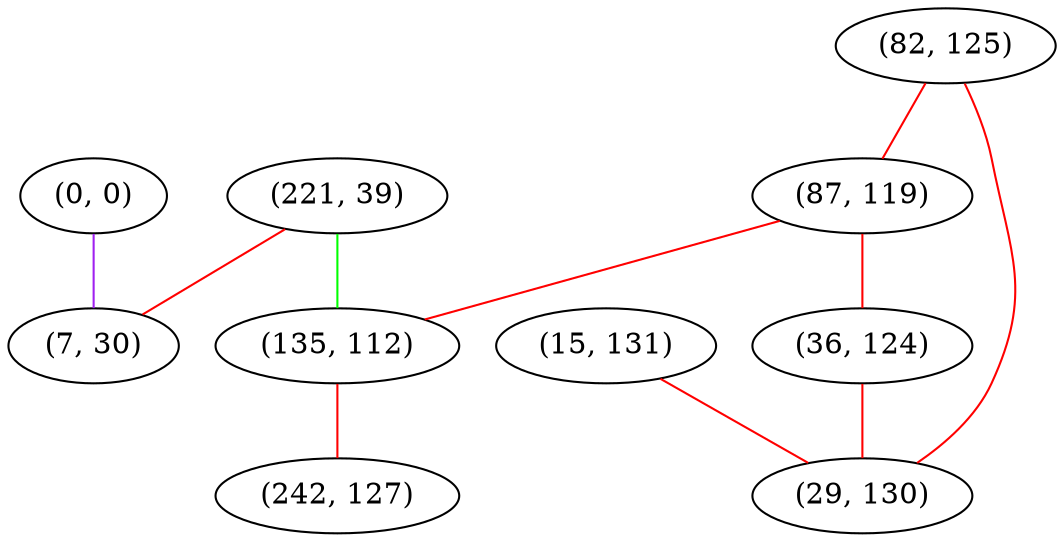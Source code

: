 graph "" {
"(221, 39)";
"(15, 131)";
"(82, 125)";
"(87, 119)";
"(0, 0)";
"(7, 30)";
"(36, 124)";
"(135, 112)";
"(242, 127)";
"(29, 130)";
"(221, 39)" -- "(7, 30)"  [color=red, key=0, weight=1];
"(221, 39)" -- "(135, 112)"  [color=green, key=0, weight=2];
"(15, 131)" -- "(29, 130)"  [color=red, key=0, weight=1];
"(82, 125)" -- "(29, 130)"  [color=red, key=0, weight=1];
"(82, 125)" -- "(87, 119)"  [color=red, key=0, weight=1];
"(87, 119)" -- "(36, 124)"  [color=red, key=0, weight=1];
"(87, 119)" -- "(135, 112)"  [color=red, key=0, weight=1];
"(0, 0)" -- "(7, 30)"  [color=purple, key=0, weight=4];
"(36, 124)" -- "(29, 130)"  [color=red, key=0, weight=1];
"(135, 112)" -- "(242, 127)"  [color=red, key=0, weight=1];
}
